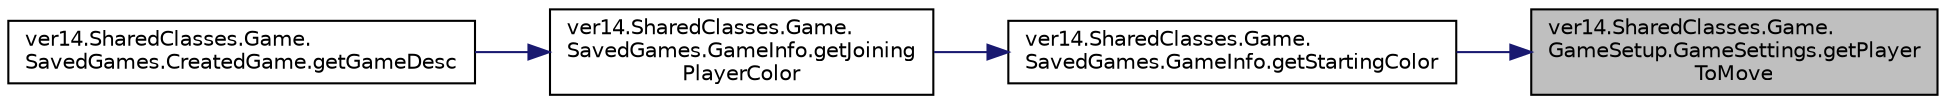 digraph "ver14.SharedClasses.Game.GameSetup.GameSettings.getPlayerToMove"
{
 // LATEX_PDF_SIZE
  edge [fontname="Helvetica",fontsize="10",labelfontname="Helvetica",labelfontsize="10"];
  node [fontname="Helvetica",fontsize="10",shape=record];
  rankdir="RL";
  Node1 [label="ver14.SharedClasses.Game.\lGameSetup.GameSettings.getPlayer\lToMove",height=0.2,width=0.4,color="black", fillcolor="grey75", style="filled", fontcolor="black",tooltip=" "];
  Node1 -> Node2 [dir="back",color="midnightblue",fontsize="10",style="solid",fontname="Helvetica"];
  Node2 [label="ver14.SharedClasses.Game.\lSavedGames.GameInfo.getStartingColor",height=0.2,width=0.4,color="black", fillcolor="white", style="filled",URL="$classver14_1_1_shared_classes_1_1_game_1_1_saved_games_1_1_game_info.html#abb6a9b7d6251ef8cf1072844f89e8047",tooltip=" "];
  Node2 -> Node3 [dir="back",color="midnightblue",fontsize="10",style="solid",fontname="Helvetica"];
  Node3 [label="ver14.SharedClasses.Game.\lSavedGames.GameInfo.getJoining\lPlayerColor",height=0.2,width=0.4,color="black", fillcolor="white", style="filled",URL="$classver14_1_1_shared_classes_1_1_game_1_1_saved_games_1_1_game_info.html#abf45a4457f870cf4a10462ecdfcfcd7b",tooltip=" "];
  Node3 -> Node4 [dir="back",color="midnightblue",fontsize="10",style="solid",fontname="Helvetica"];
  Node4 [label="ver14.SharedClasses.Game.\lSavedGames.CreatedGame.getGameDesc",height=0.2,width=0.4,color="black", fillcolor="white", style="filled",URL="$classver14_1_1_shared_classes_1_1_game_1_1_saved_games_1_1_created_game.html#ae36f6150c27a1006cad3c1fa1095f543",tooltip=" "];
}
